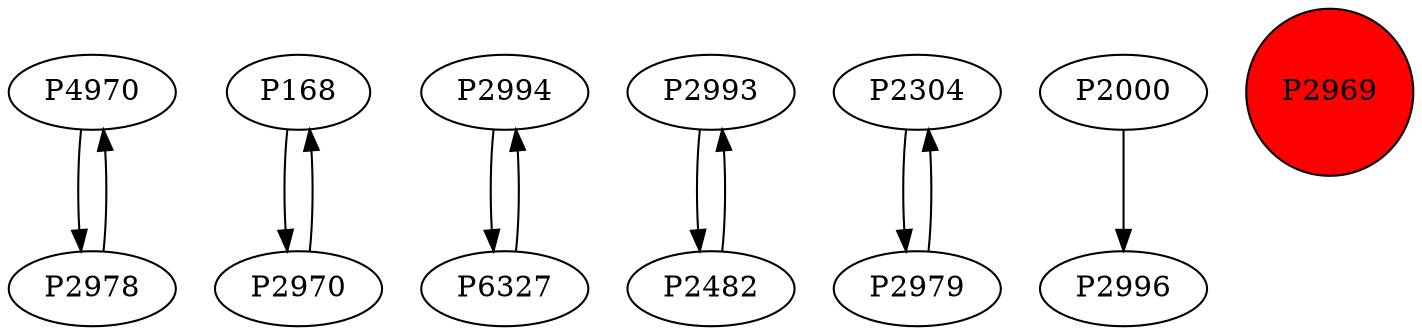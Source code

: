 digraph {
	P4970 -> P2978
	P168 -> P2970
	P2994 -> P6327
	P2978 -> P4970
	P2993 -> P2482
	P2970 -> P168
	P2304 -> P2979
	P2482 -> P2993
	P2000 -> P2996
	P6327 -> P2994
	P2979 -> P2304
	P2969 [shape=circle]
	P2969 [style=filled]
	P2969 [fillcolor=red]
}